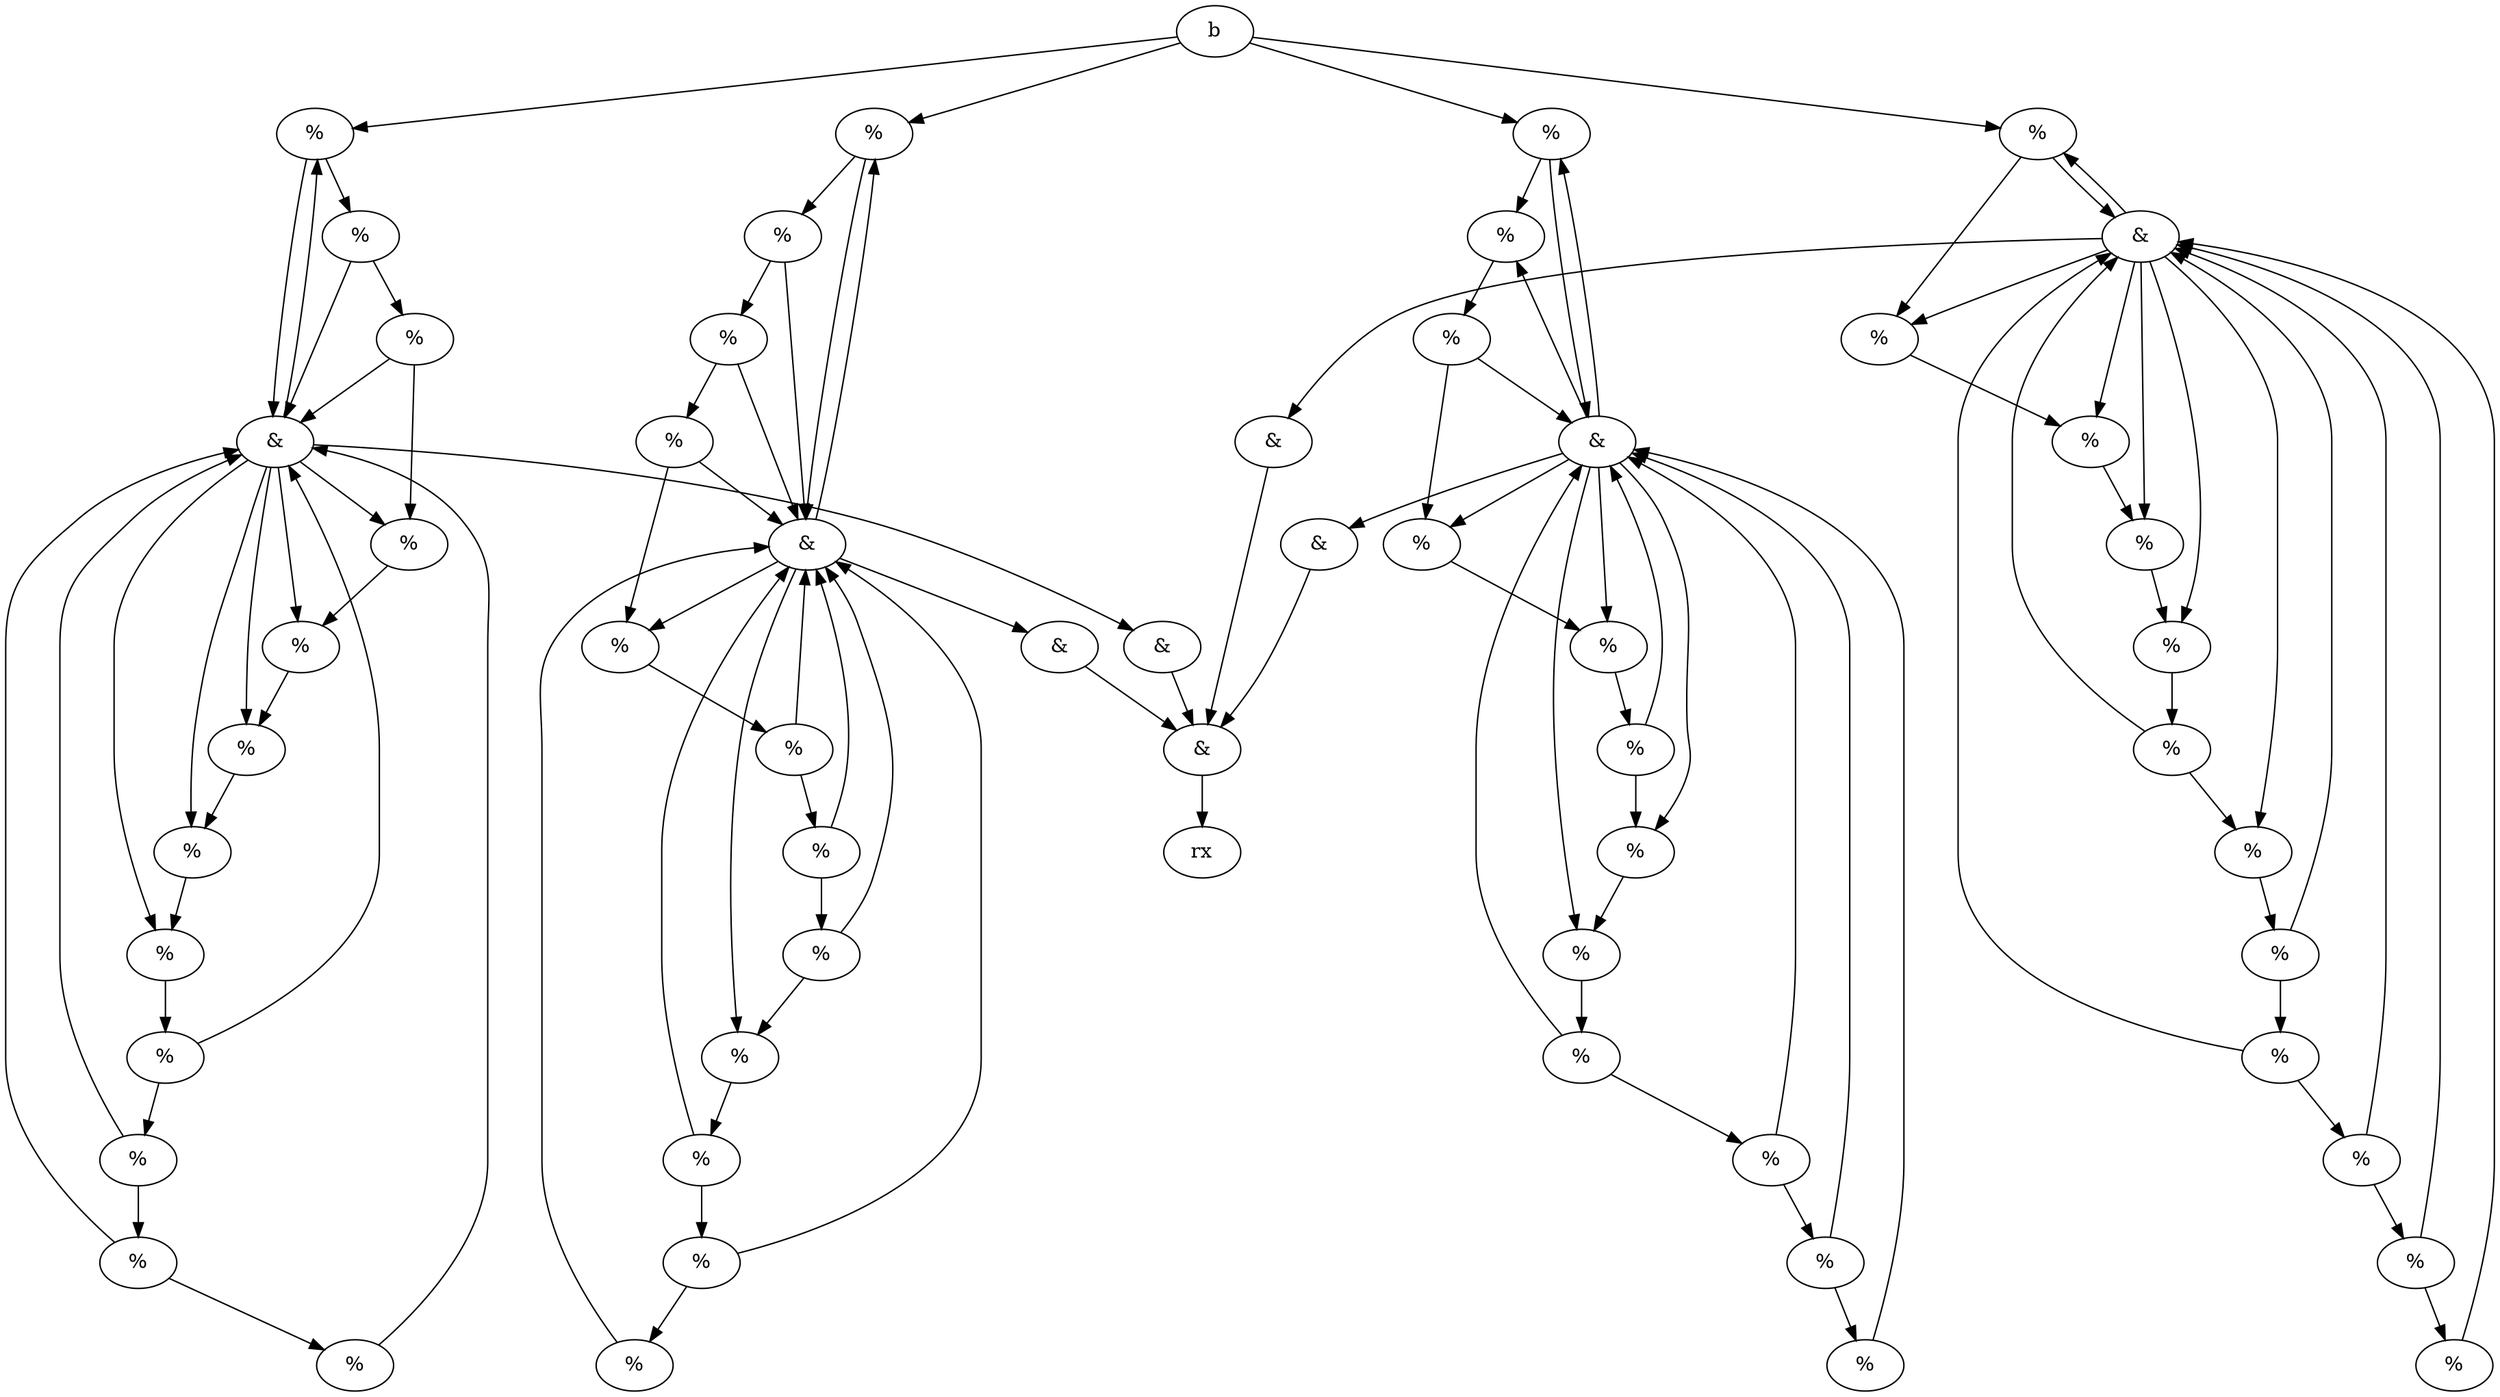 digraph {
broadcaster -> {sr gd mg hf}
jb -> {ps}
cm -> {ps tm}
sl -> {ml cp}
qr -> {ml}
hf -> {kh jg}
jg -> {kk}
jt -> {pq}
qv -> {kv}
rj -> {mm kh}
kf -> {xt}
kx -> {vk mk}
dq -> {qn}
ps -> {xc mq jt zs sr nt pq}
jk -> {hh ps}
rr -> {mk nh}
hs -> {kh mb}
mg -> {mk kf}
xt -> {dq mk}
xc -> {zh}
mq -> {nt}
nh -> {bm}
ml -> {bp gd qv kq}
md -> {hs}
vk -> {mk vl}
mm -> {kh}
th -> {zh}
zh -> {rx}
kc -> {ps jk}
kk -> {dm}
jn -> {ll ml}
pd -> {zh}
kh -> {jg qx md th hf dm kk}
pp -> {kh md}
zf -> {ml bd}
qx -> {pp}
mk -> {kf qn nh pd dq mg bm}
qn -> {rr}
mb -> {qb kh}
nt -> {jt}
vl -> {zk mk}
gd -> {ml rm}
hh -> {ps jb}
tm -> {ps mq}
kv -> {jn ml}
zs -> {kc}
ll -> {ml kq}
cp -> {qv ml}
rm -> {sl ml}
bd -> {qr ml}
dm -> {qx}
qb -> {rj kh}
pq -> {zs}
bm -> {kx}
sr -> {cm ps}
zk -> {mk}
kq -> {zf}
bp -> {zh}


broadcaster [label="b"]
jb [label="%"]
cm [label="%"]
sl [label="%"]
qr [label="%"]
hf [label="%"]
jg [label="%"]
jt [label="%"]
qv [label="%"]
rj [label="%"]
kf [label="%"]
kx [label="%"]
dq [label="%"]
ps [label="&"]
jk [label="%"]
rr [label="%"]
hs [label="%"]
mg [label="%"]
xt [label="%"]
xc [label="&"]
mq [label="%"]
nh [label="%"]
ml [label="&"]
md [label="%"]
vk [label="%"]
mm [label="%"]
th [label="&"]
zh [label="&"]
kc [label="%"]
kk [label="%"]
jn [label="%"]
pd [label="&"]
kh [label="&"]
pp [label="%"]
zf [label="%"]
qx [label="%"]
mk [label="&"]
qn [label="%"]
mb [label="%"]
nt [label="%"]
vl [label="%"]
gd [label="%"]
hh [label="%"]
tm [label="%"]
kv [label="%"]
zs [label="%"]
ll [label="%"]
cp [label="%"]
rm [label="%"]
bd [label="%"]
dm [label="%"]
qb [label="%"]
pq [label="%"]
bm [label="%"]
sr [label="%"]
zk [label="%"]
kq [label="%"]
bp [label="&"]
}
